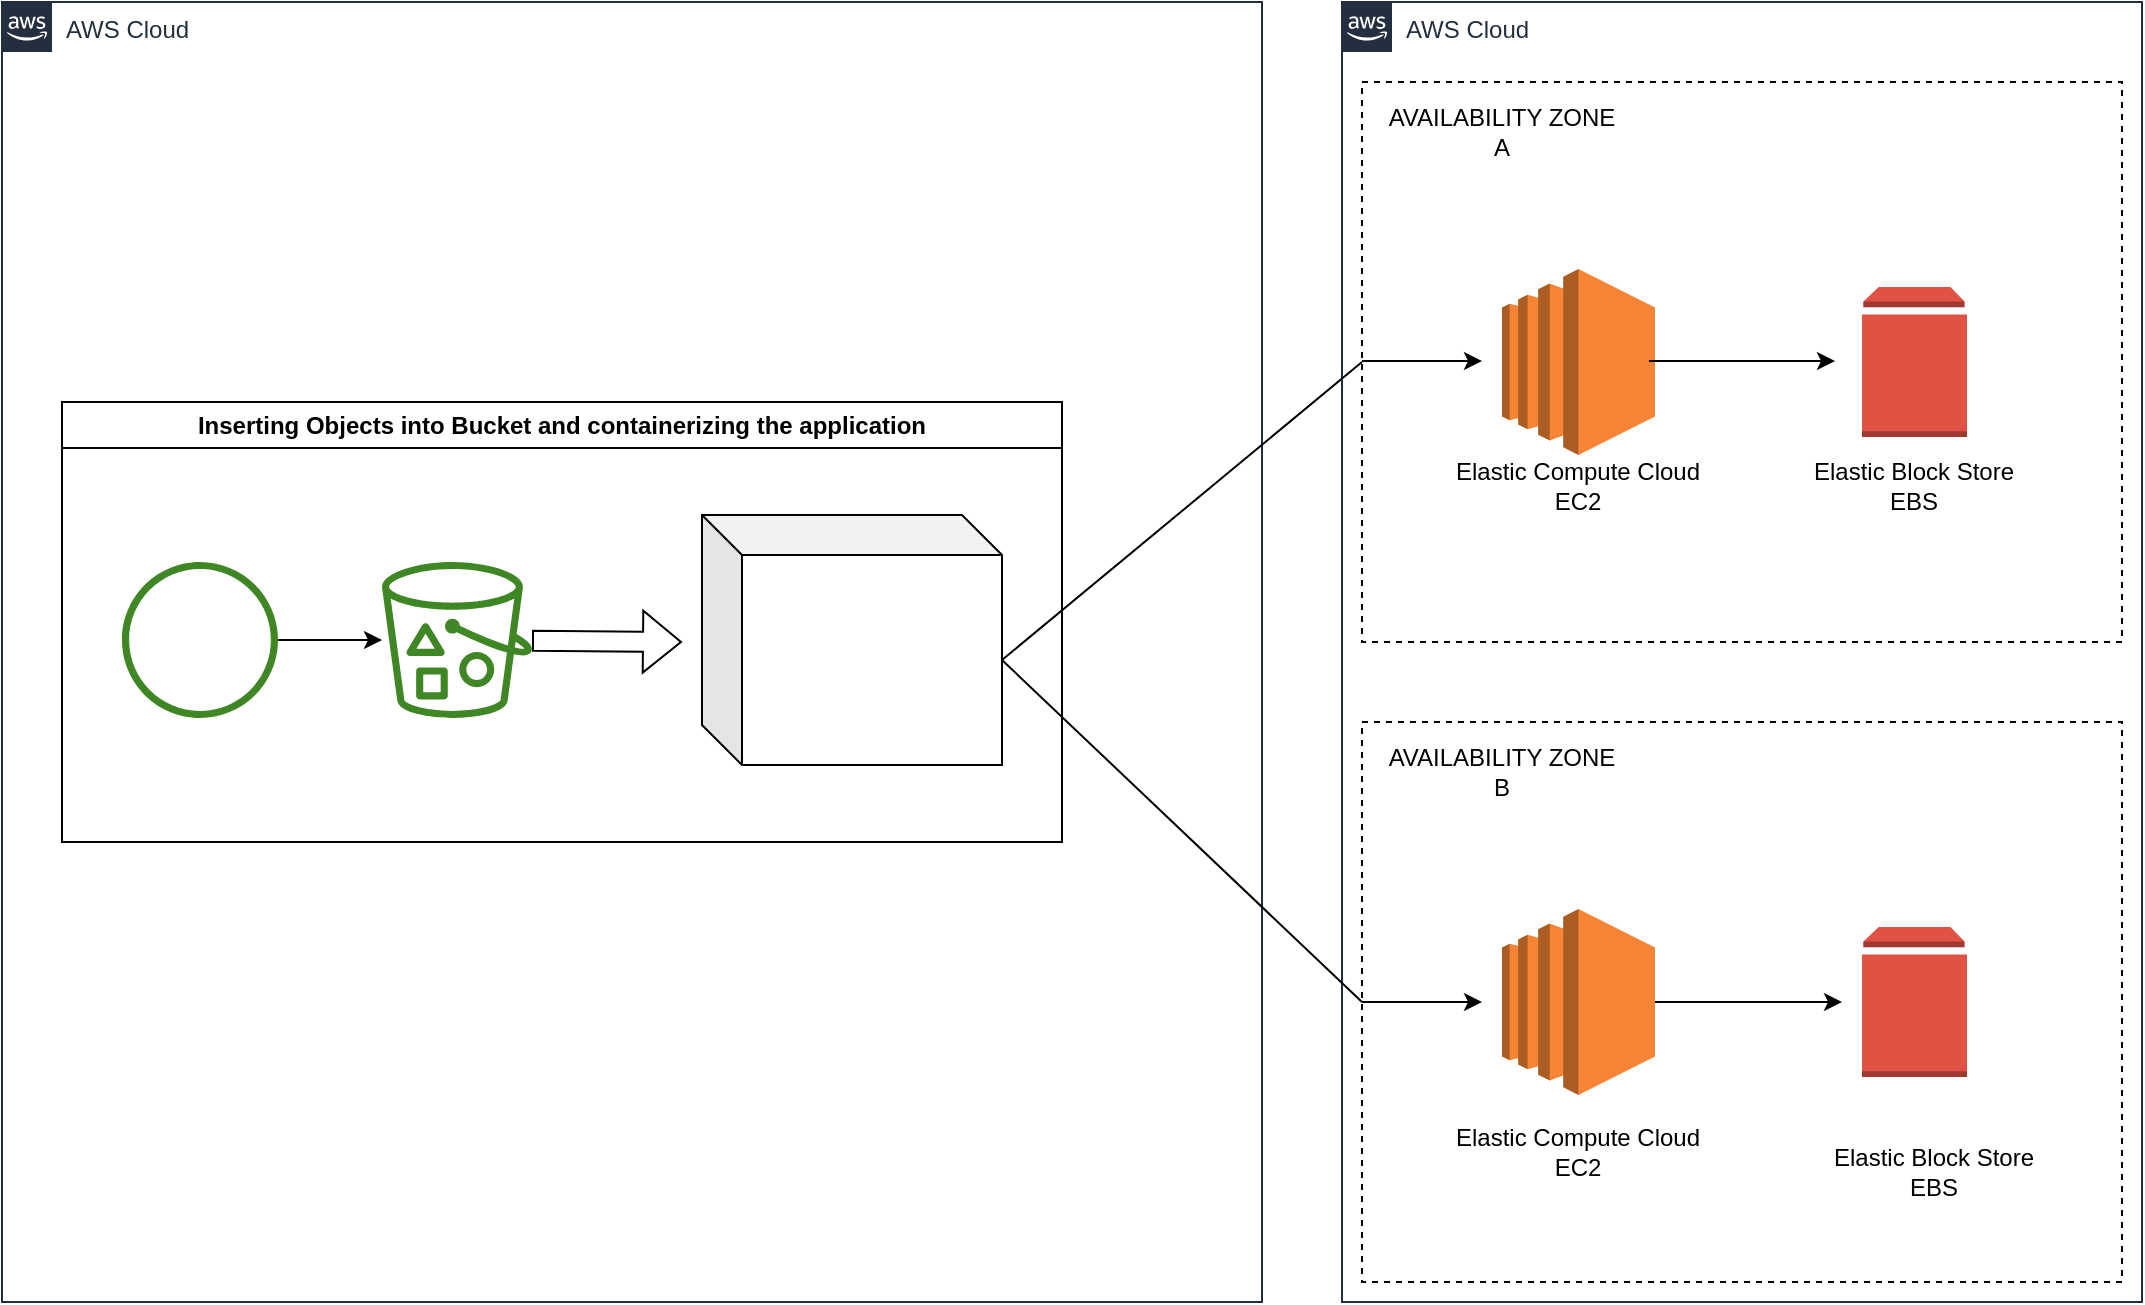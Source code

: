 <mxfile version="21.2.7" type="github">
  <diagram id="Ht1M8jgEwFfnCIfOTk4-" name="Page-1">
    <mxGraphModel dx="1562" dy="818" grid="1" gridSize="10" guides="1" tooltips="1" connect="1" arrows="1" fold="1" page="1" pageScale="1" pageWidth="1169" pageHeight="827" math="0" shadow="0">
      <root>
        <mxCell id="0" />
        <mxCell id="1" parent="0" />
        <mxCell id="UEzPUAAOIrF-is8g5C7q-74" value="AWS Cloud" style="points=[[0,0],[0.25,0],[0.5,0],[0.75,0],[1,0],[1,0.25],[1,0.5],[1,0.75],[1,1],[0.75,1],[0.5,1],[0.25,1],[0,1],[0,0.75],[0,0.5],[0,0.25]];outlineConnect=0;gradientColor=none;html=1;whiteSpace=wrap;fontSize=12;fontStyle=0;shape=mxgraph.aws4.group;grIcon=mxgraph.aws4.group_aws_cloud_alt;strokeColor=#232F3E;fillColor=none;verticalAlign=top;align=left;spacingLeft=30;fontColor=#232F3E;dashed=0;labelBackgroundColor=#ffffff;container=1;pointerEvents=0;collapsible=0;recursiveResize=0;" parent="1" vertex="1">
          <mxGeometry x="50" y="80" width="630" height="650" as="geometry" />
        </mxCell>
        <mxCell id="9C9BkFQv00oy1roisTuS-2" value="" style="sketch=0;outlineConnect=0;fontColor=#232F3E;gradientColor=none;fillColor=#3F8624;strokeColor=none;dashed=0;verticalLabelPosition=bottom;verticalAlign=top;align=center;html=1;fontSize=12;fontStyle=0;aspect=fixed;pointerEvents=1;shape=mxgraph.aws4.object;" parent="UEzPUAAOIrF-is8g5C7q-74" vertex="1">
          <mxGeometry x="60" y="280" width="78" height="78" as="geometry" />
        </mxCell>
        <mxCell id="9C9BkFQv00oy1roisTuS-3" value="" style="sketch=0;outlineConnect=0;fontColor=#232F3E;gradientColor=none;fillColor=#3F8624;strokeColor=none;dashed=0;verticalLabelPosition=bottom;verticalAlign=top;align=center;html=1;fontSize=12;fontStyle=0;aspect=fixed;pointerEvents=1;shape=mxgraph.aws4.bucket_with_objects;" parent="UEzPUAAOIrF-is8g5C7q-74" vertex="1">
          <mxGeometry x="190" y="280" width="75" height="78" as="geometry" />
        </mxCell>
        <mxCell id="9C9BkFQv00oy1roisTuS-5" value="" style="endArrow=classic;html=1;rounded=0;" parent="UEzPUAAOIrF-is8g5C7q-74" source="9C9BkFQv00oy1roisTuS-2" target="9C9BkFQv00oy1roisTuS-3" edge="1">
          <mxGeometry width="50" height="50" relative="1" as="geometry">
            <mxPoint x="510" y="400" as="sourcePoint" />
            <mxPoint x="560" y="350" as="targetPoint" />
          </mxGeometry>
        </mxCell>
        <mxCell id="9C9BkFQv00oy1roisTuS-7" value="" style="shape=cube;whiteSpace=wrap;html=1;boundedLbl=1;backgroundOutline=1;darkOpacity=0.05;darkOpacity2=0.1;" parent="UEzPUAAOIrF-is8g5C7q-74" vertex="1">
          <mxGeometry x="350" y="256.5" width="150" height="125" as="geometry" />
        </mxCell>
        <mxCell id="9C9BkFQv00oy1roisTuS-23" value="Inserting Objects into Bucket and containerizing the application" style="swimlane;whiteSpace=wrap;html=1;startSize=23;" parent="UEzPUAAOIrF-is8g5C7q-74" vertex="1">
          <mxGeometry x="30" y="200" width="500" height="220" as="geometry" />
        </mxCell>
        <mxCell id="UEzPUAAOIrF-is8g5C7q-75" value="AWS Cloud" style="points=[[0,0],[0.25,0],[0.5,0],[0.75,0],[1,0],[1,0.25],[1,0.5],[1,0.75],[1,1],[0.75,1],[0.5,1],[0.25,1],[0,1],[0,0.75],[0,0.5],[0,0.25]];outlineConnect=0;gradientColor=none;html=1;whiteSpace=wrap;fontSize=12;fontStyle=0;shape=mxgraph.aws4.group;grIcon=mxgraph.aws4.group_aws_cloud_alt;strokeColor=#232F3E;fillColor=none;verticalAlign=top;align=left;spacingLeft=30;fontColor=#232F3E;dashed=0;labelBackgroundColor=#ffffff;container=1;pointerEvents=0;collapsible=0;recursiveResize=0;" parent="1" vertex="1">
          <mxGeometry x="720" y="80" width="400" height="650" as="geometry" />
        </mxCell>
        <mxCell id="UEzPUAAOIrF-is8g5C7q-108" value="" style="rounded=0;whiteSpace=wrap;html=1;labelBackgroundColor=none;fillColor=none;dashed=1;container=1;pointerEvents=0;collapsible=0;recursiveResize=0;" parent="UEzPUAAOIrF-is8g5C7q-75" vertex="1">
          <mxGeometry x="10" y="360" width="380" height="280" as="geometry" />
        </mxCell>
        <mxCell id="9C9BkFQv00oy1roisTuS-12" value="" style="outlineConnect=0;dashed=0;verticalLabelPosition=bottom;verticalAlign=top;align=center;html=1;shape=mxgraph.aws3.ec2;fillColor=#F58534;gradientColor=none;" parent="UEzPUAAOIrF-is8g5C7q-108" vertex="1">
          <mxGeometry x="70" y="93.5" width="76.5" height="93" as="geometry" />
        </mxCell>
        <mxCell id="9C9BkFQv00oy1roisTuS-14" value="" style="outlineConnect=0;dashed=0;verticalLabelPosition=bottom;verticalAlign=top;align=center;html=1;shape=mxgraph.aws3.volume;fillColor=#E05243;gradientColor=none;" parent="UEzPUAAOIrF-is8g5C7q-108" vertex="1">
          <mxGeometry x="250" y="102.5" width="52.5" height="75" as="geometry" />
        </mxCell>
        <mxCell id="9C9BkFQv00oy1roisTuS-15" value="" style="endArrow=classic;html=1;rounded=0;" parent="UEzPUAAOIrF-is8g5C7q-108" source="9C9BkFQv00oy1roisTuS-12" edge="1">
          <mxGeometry width="50" height="50" relative="1" as="geometry">
            <mxPoint x="146.5" y="143.5" as="sourcePoint" />
            <mxPoint x="240" y="140" as="targetPoint" />
          </mxGeometry>
        </mxCell>
        <mxCell id="9C9BkFQv00oy1roisTuS-20" value="" style="endArrow=classic;html=1;rounded=0;" parent="UEzPUAAOIrF-is8g5C7q-108" edge="1">
          <mxGeometry width="50" height="50" relative="1" as="geometry">
            <mxPoint y="140" as="sourcePoint" />
            <mxPoint x="60" y="140" as="targetPoint" />
          </mxGeometry>
        </mxCell>
        <mxCell id="9C9BkFQv00oy1roisTuS-25" value="&lt;div&gt;Elastic Compute Cloud&lt;/div&gt;EC2" style="text;html=1;strokeColor=none;fillColor=none;align=center;verticalAlign=middle;whiteSpace=wrap;rounded=0;" parent="UEzPUAAOIrF-is8g5C7q-108" vertex="1">
          <mxGeometry x="43.25" y="200" width="130" height="30" as="geometry" />
        </mxCell>
        <mxCell id="9C9BkFQv00oy1roisTuS-27" value="&lt;div&gt;Elastic Block Store&lt;br&gt;&lt;/div&gt;&lt;div&gt;EBS&lt;/div&gt;" style="text;html=1;strokeColor=none;fillColor=none;align=center;verticalAlign=middle;whiteSpace=wrap;rounded=0;" parent="UEzPUAAOIrF-is8g5C7q-108" vertex="1">
          <mxGeometry x="221.25" y="210" width="130" height="30" as="geometry" />
        </mxCell>
        <mxCell id="9C9BkFQv00oy1roisTuS-28" value="AVAILABILITY ZONE B" style="text;html=1;strokeColor=none;fillColor=none;align=center;verticalAlign=middle;whiteSpace=wrap;rounded=0;" parent="UEzPUAAOIrF-is8g5C7q-108" vertex="1">
          <mxGeometry x="10" y="10" width="120" height="30" as="geometry" />
        </mxCell>
        <mxCell id="9C9BkFQv00oy1roisTuS-1" value="" style="rounded=0;whiteSpace=wrap;html=1;labelBackgroundColor=none;fillColor=none;dashed=1;container=1;pointerEvents=0;collapsible=0;recursiveResize=0;" parent="UEzPUAAOIrF-is8g5C7q-75" vertex="1">
          <mxGeometry x="10" y="40" width="380" height="280" as="geometry" />
        </mxCell>
        <mxCell id="9C9BkFQv00oy1roisTuS-11" value="" style="outlineConnect=0;dashed=0;verticalLabelPosition=bottom;verticalAlign=top;align=center;html=1;shape=mxgraph.aws3.ec2;fillColor=#F58534;gradientColor=none;" parent="9C9BkFQv00oy1roisTuS-1" vertex="1">
          <mxGeometry x="70" y="93.5" width="76.5" height="93" as="geometry" />
        </mxCell>
        <mxCell id="9C9BkFQv00oy1roisTuS-13" value="" style="outlineConnect=0;dashed=0;verticalLabelPosition=bottom;verticalAlign=top;align=center;html=1;shape=mxgraph.aws3.volume;fillColor=#E05243;gradientColor=none;" parent="9C9BkFQv00oy1roisTuS-1" vertex="1">
          <mxGeometry x="250" y="102.5" width="52.5" height="75" as="geometry" />
        </mxCell>
        <mxCell id="9C9BkFQv00oy1roisTuS-17" value="" style="endArrow=classic;html=1;rounded=0;" parent="9C9BkFQv00oy1roisTuS-1" edge="1">
          <mxGeometry width="50" height="50" relative="1" as="geometry">
            <mxPoint x="143.5" y="139.5" as="sourcePoint" />
            <mxPoint x="236.5" y="139.5" as="targetPoint" />
          </mxGeometry>
        </mxCell>
        <mxCell id="9C9BkFQv00oy1roisTuS-21" value="" style="endArrow=classic;html=1;rounded=0;" parent="9C9BkFQv00oy1roisTuS-1" edge="1">
          <mxGeometry width="50" height="50" relative="1" as="geometry">
            <mxPoint y="139.5" as="sourcePoint" />
            <mxPoint x="60" y="139.5" as="targetPoint" />
          </mxGeometry>
        </mxCell>
        <mxCell id="9C9BkFQv00oy1roisTuS-24" value="&lt;div&gt;Elastic Compute Cloud&lt;/div&gt;EC2" style="text;html=1;strokeColor=none;fillColor=none;align=center;verticalAlign=middle;whiteSpace=wrap;rounded=0;" parent="9C9BkFQv00oy1roisTuS-1" vertex="1">
          <mxGeometry x="43.25" y="186.5" width="130" height="30" as="geometry" />
        </mxCell>
        <mxCell id="9C9BkFQv00oy1roisTuS-26" value="&lt;div&gt;Elastic Block Store&lt;br&gt;&lt;/div&gt;&lt;div&gt;EBS&lt;/div&gt;" style="text;html=1;strokeColor=none;fillColor=none;align=center;verticalAlign=middle;whiteSpace=wrap;rounded=0;" parent="9C9BkFQv00oy1roisTuS-1" vertex="1">
          <mxGeometry x="211.25" y="186.5" width="130" height="30" as="geometry" />
        </mxCell>
        <mxCell id="9C9BkFQv00oy1roisTuS-45" value="AVAILABILITY ZONE A" style="text;html=1;strokeColor=none;fillColor=none;align=center;verticalAlign=middle;whiteSpace=wrap;rounded=0;" parent="9C9BkFQv00oy1roisTuS-1" vertex="1">
          <mxGeometry x="10" y="10" width="120" height="30" as="geometry" />
        </mxCell>
        <mxCell id="9C9BkFQv00oy1roisTuS-10" value="" style="shape=flexArrow;endArrow=classic;html=1;rounded=0;" parent="1" source="9C9BkFQv00oy1roisTuS-3" edge="1">
          <mxGeometry width="50" height="50" relative="1" as="geometry">
            <mxPoint x="560" y="480" as="sourcePoint" />
            <mxPoint x="390" y="400" as="targetPoint" />
          </mxGeometry>
        </mxCell>
        <mxCell id="9C9BkFQv00oy1roisTuS-18" value="" style="endArrow=none;html=1;rounded=0;entryX=0;entryY=0.5;entryDx=0;entryDy=0;exitX=0;exitY=0;exitDx=150;exitDy=72.5;exitPerimeter=0;" parent="1" source="9C9BkFQv00oy1roisTuS-7" target="9C9BkFQv00oy1roisTuS-1" edge="1">
          <mxGeometry width="50" height="50" relative="1" as="geometry">
            <mxPoint x="560" y="480" as="sourcePoint" />
            <mxPoint x="610" y="430" as="targetPoint" />
          </mxGeometry>
        </mxCell>
        <mxCell id="9C9BkFQv00oy1roisTuS-19" value="" style="endArrow=none;html=1;rounded=0;exitX=0;exitY=0;exitDx=150;exitDy=72.5;exitPerimeter=0;entryX=0;entryY=0.5;entryDx=0;entryDy=0;" parent="1" source="9C9BkFQv00oy1roisTuS-7" target="UEzPUAAOIrF-is8g5C7q-108" edge="1">
          <mxGeometry width="50" height="50" relative="1" as="geometry">
            <mxPoint x="560" y="480" as="sourcePoint" />
            <mxPoint x="610" y="430" as="targetPoint" />
          </mxGeometry>
        </mxCell>
      </root>
    </mxGraphModel>
  </diagram>
</mxfile>
